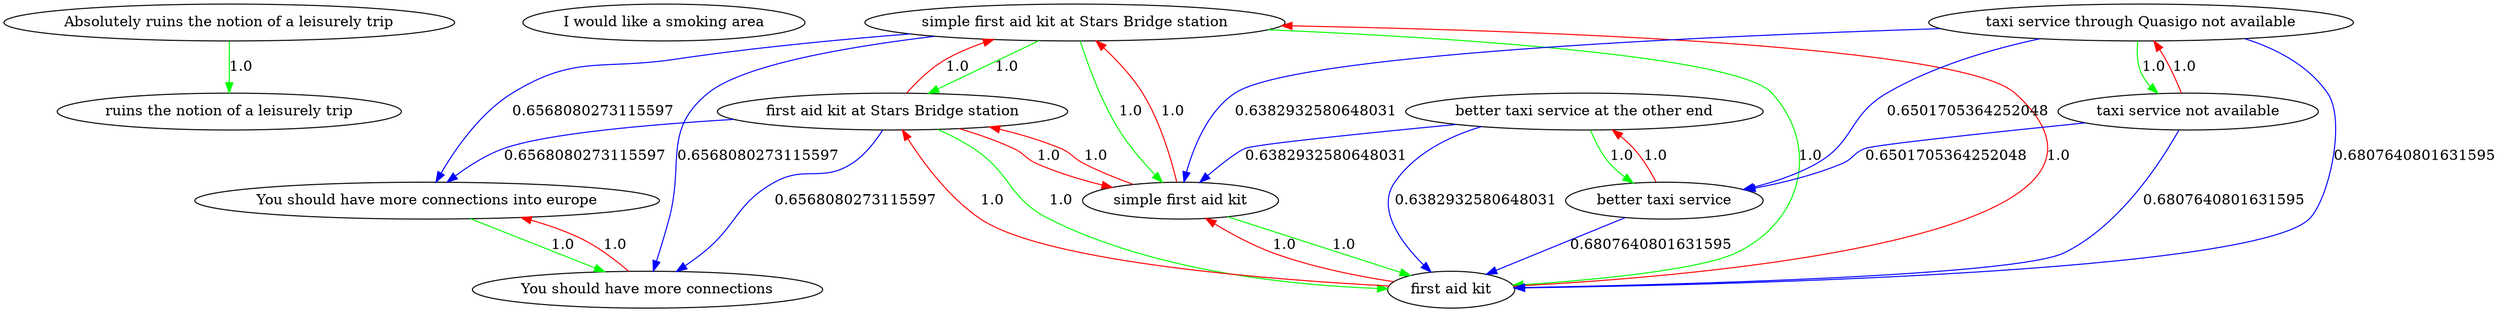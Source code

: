 digraph rawGraph {
"Absolutely ruins the notion of a leisurely trip";"ruins the notion of a leisurely trip";"I would like a smoking area";"You should have more connections into europe";"You should have more connections";"better taxi service at the other end";"better taxi service";"simple first aid kit at Stars Bridge station";"first aid kit at Stars Bridge station";"first aid kit";"simple first aid kit";"taxi service through Quasigo not available";"taxi service not available";"Absolutely ruins the notion of a leisurely trip" -> "ruins the notion of a leisurely trip" [label=1.0] [color=green]
"You should have more connections into europe" -> "You should have more connections" [label=1.0] [color=green]
"You should have more connections" -> "You should have more connections into europe" [label=1.0] [color=red]
"better taxi service at the other end" -> "better taxi service" [label=1.0] [color=green]
"better taxi service" -> "better taxi service at the other end" [label=1.0] [color=red]
"simple first aid kit at Stars Bridge station" -> "first aid kit at Stars Bridge station" [label=1.0] [color=green]
"first aid kit at Stars Bridge station" -> "first aid kit" [label=1.0] [color=green]
"simple first aid kit at Stars Bridge station" -> "simple first aid kit" [label=1.0] [color=green]
"simple first aid kit" -> "first aid kit" [label=1.0] [color=green]
"simple first aid kit at Stars Bridge station" -> "first aid kit" [label=1.0] [color=green]
"first aid kit at Stars Bridge station" -> "simple first aid kit at Stars Bridge station" [label=1.0] [color=red]
"first aid kit at Stars Bridge station" -> "simple first aid kit" [label=1.0] [color=red]
"first aid kit" -> "simple first aid kit at Stars Bridge station" [label=1.0] [color=red]
"first aid kit" -> "first aid kit at Stars Bridge station" [label=1.0] [color=red]
"first aid kit" -> "simple first aid kit" [label=1.0] [color=red]
"simple first aid kit" -> "simple first aid kit at Stars Bridge station" [label=1.0] [color=red]
"simple first aid kit" -> "first aid kit at Stars Bridge station" [label=1.0] [color=red]
"first aid kit at Stars Bridge station" -> "You should have more connections into europe" [label=0.6568080273115597] [color=blue]
"better taxi service" -> "first aid kit" [label=0.6807640801631595] [color=blue]
"better taxi service at the other end" -> "simple first aid kit" [label=0.6382932580648031] [color=blue]
"taxi service through Quasigo not available" -> "taxi service not available" [label=1.0] [color=green]
"taxi service not available" -> "taxi service through Quasigo not available" [label=1.0] [color=red]
"taxi service not available" -> "first aid kit" [label=0.6807640801631595] [color=blue]
"taxi service through Quasigo not available" -> "simple first aid kit" [label=0.6382932580648031] [color=blue]
"taxi service not available" -> "better taxi service" [label=0.6501705364252048] [color=blue]
"better taxi service at the other end" -> "first aid kit" [label=0.6382932580648031] [color=blue]
"simple first aid kit at Stars Bridge station" -> "You should have more connections into europe" [label=0.6568080273115597] [color=blue]
"first aid kit at Stars Bridge station" -> "You should have more connections" [label=0.6568080273115597] [color=blue]
"taxi service through Quasigo not available" -> "first aid kit" [label=0.6807640801631595] [color=blue]
"taxi service through Quasigo not available" -> "better taxi service" [label=0.6501705364252048] [color=blue]
"simple first aid kit at Stars Bridge station" -> "You should have more connections" [label=0.6568080273115597] [color=blue]
}